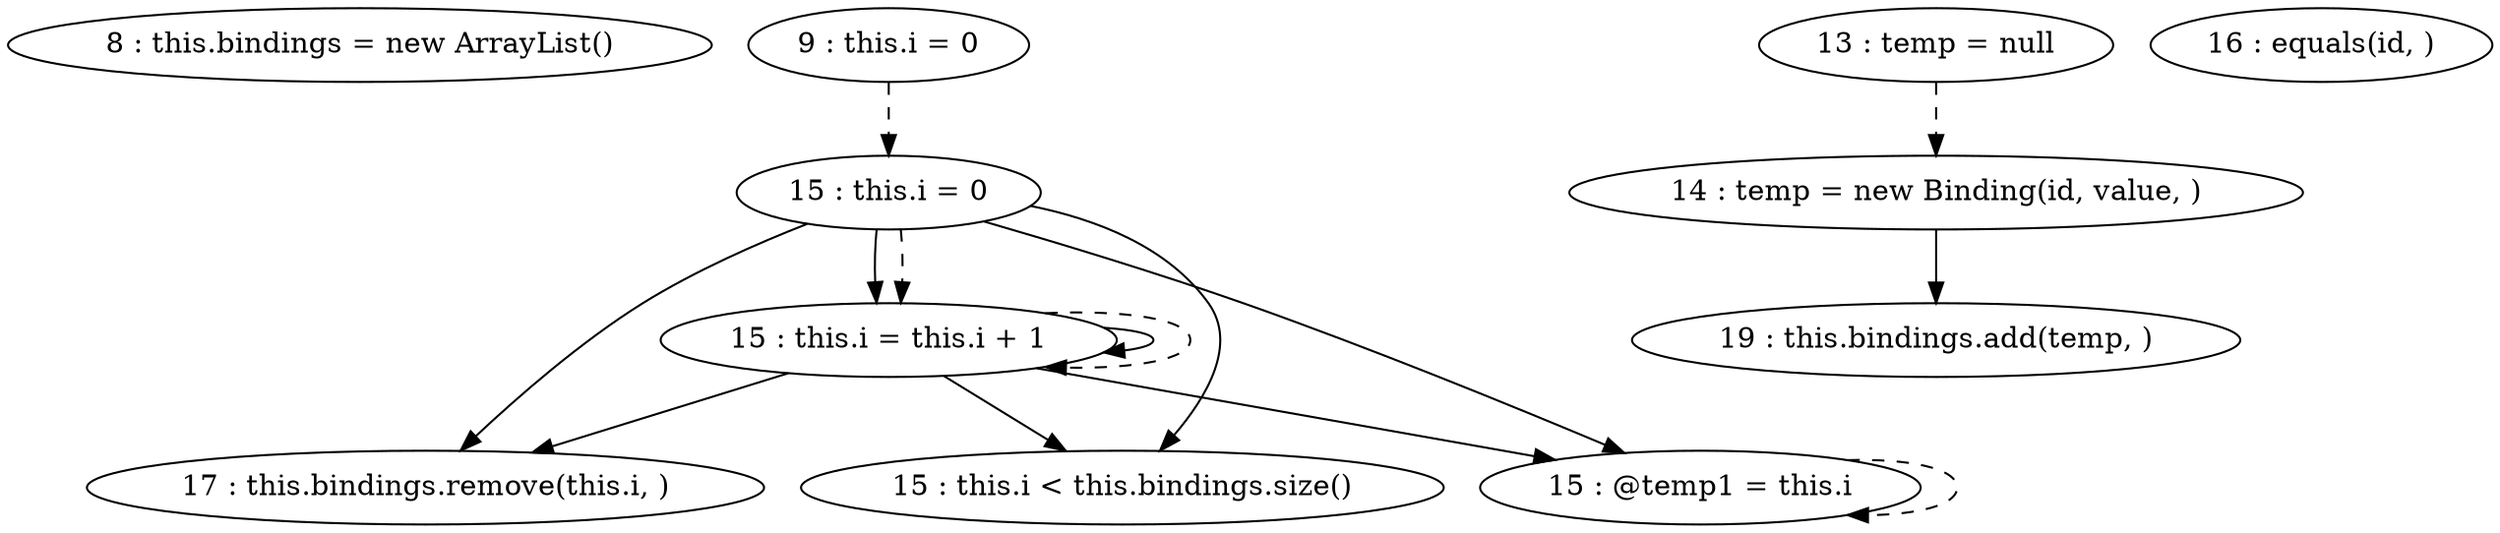 digraph G {
"8 : this.bindings = new ArrayList()"
"9 : this.i = 0"
"9 : this.i = 0" -> "15 : this.i = 0" [style=dashed]
"13 : temp = null"
"13 : temp = null" -> "14 : temp = new Binding(id, value, )" [style=dashed]
"14 : temp = new Binding(id, value, )"
"14 : temp = new Binding(id, value, )" -> "19 : this.bindings.add(temp, )"
"15 : this.i = 0"
"15 : this.i = 0" -> "17 : this.bindings.remove(this.i, )"
"15 : this.i = 0" -> "15 : this.i < this.bindings.size()"
"15 : this.i = 0" -> "15 : this.i = this.i + 1"
"15 : this.i = 0" -> "15 : @temp1 = this.i"
"15 : this.i = 0" -> "15 : this.i = this.i + 1" [style=dashed]
"15 : this.i < this.bindings.size()"
"16 : equals(id, )"
"19 : this.bindings.add(temp, )"
"17 : this.bindings.remove(this.i, )"
"15 : @temp1 = this.i"
"15 : @temp1 = this.i" -> "15 : @temp1 = this.i" [style=dashed]
"15 : this.i = this.i + 1"
"15 : this.i = this.i + 1" -> "17 : this.bindings.remove(this.i, )"
"15 : this.i = this.i + 1" -> "15 : this.i < this.bindings.size()"
"15 : this.i = this.i + 1" -> "15 : this.i = this.i + 1"
"15 : this.i = this.i + 1" -> "15 : @temp1 = this.i"
"15 : this.i = this.i + 1" -> "15 : this.i = this.i + 1" [style=dashed]
}